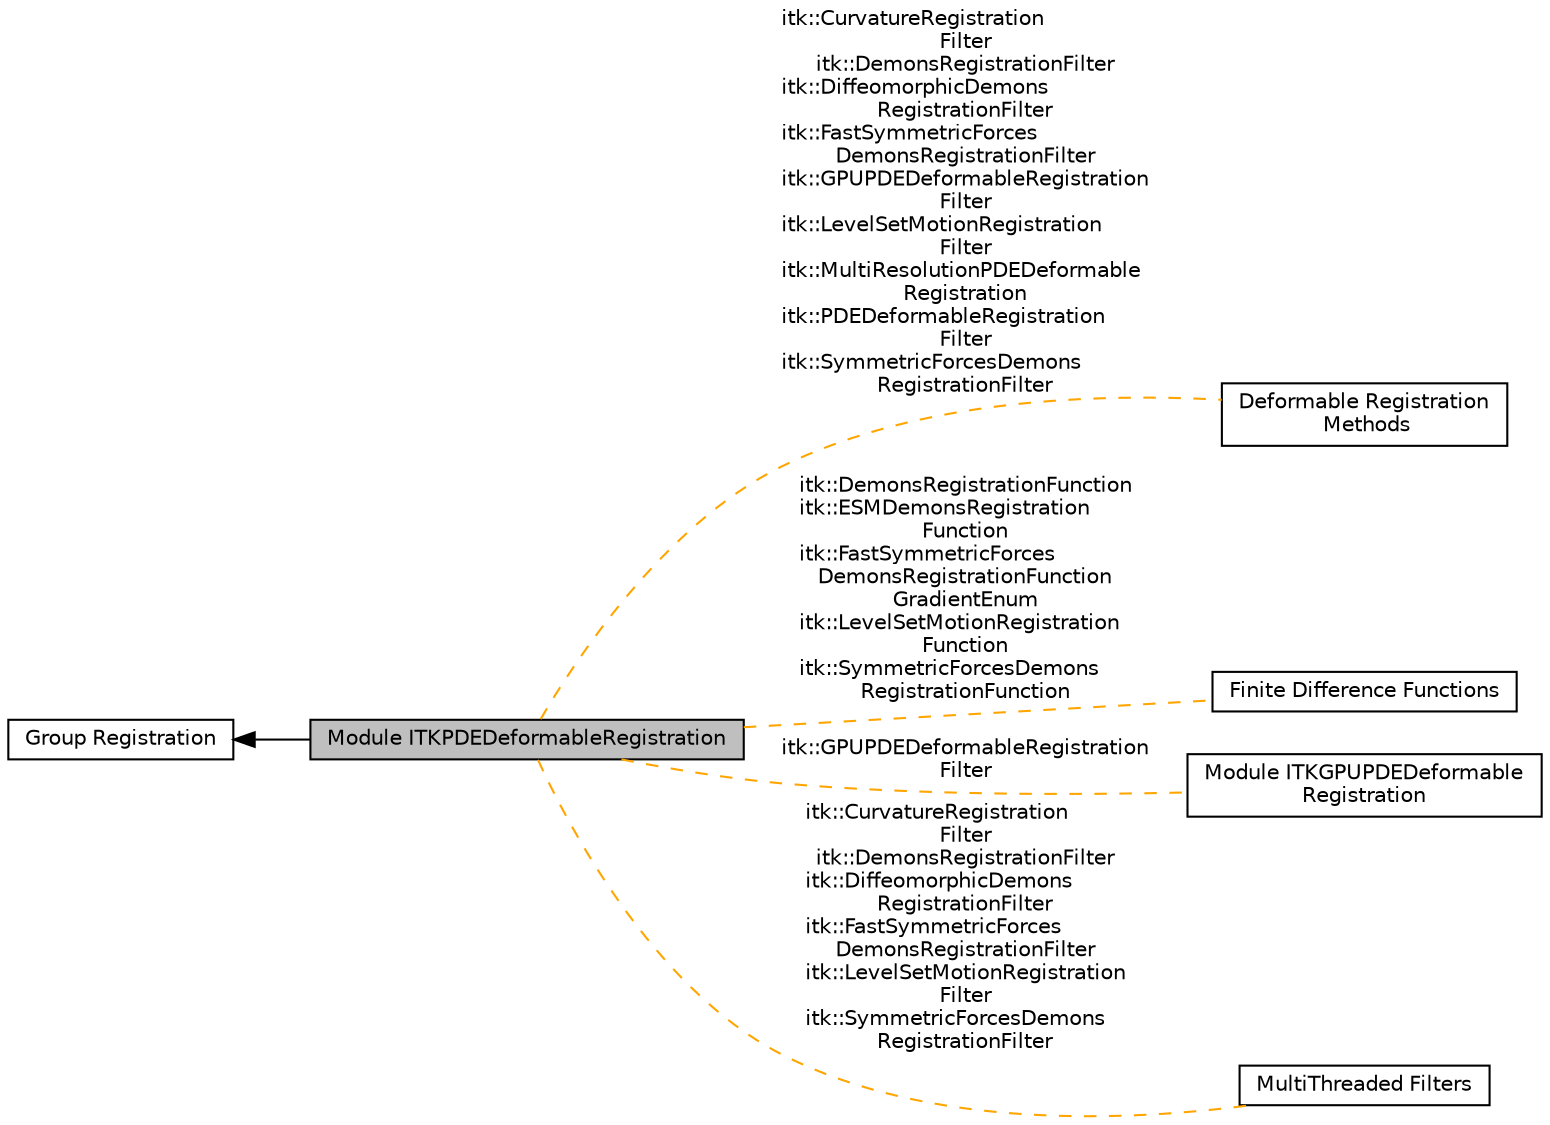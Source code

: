 digraph "Module ITKPDEDeformableRegistration"
{
  edge [fontname="Helvetica",fontsize="10",labelfontname="Helvetica",labelfontsize="10"];
  node [fontname="Helvetica",fontsize="10",shape=box];
  rankdir=LR;
  Node3 [label="Deformable Registration\l Methods",height=0.2,width=0.4,color="black", fillcolor="white", style="filled",URL="$group__DeformableImageRegistration.html",tooltip=" "];
  Node5 [label="Finite Difference Functions",height=0.2,width=0.4,color="black", fillcolor="white", style="filled",URL="$group__FiniteDifferenceFunctions.html",tooltip=" "];
  Node2 [label="Group Registration",height=0.2,width=0.4,color="black", fillcolor="white", style="filled",URL="$group__Group-Registration.html",tooltip=" "];
  Node6 [label="Module ITKGPUPDEDeformable\lRegistration",height=0.2,width=0.4,color="black", fillcolor="white", style="filled",URL="$group__ITKGPUPDEDeformableRegistration.html",tooltip=" "];
  Node1 [label="Module ITKPDEDeformableRegistration",height=0.2,width=0.4,color="black", fillcolor="grey75", style="filled", fontcolor="black",tooltip=" "];
  Node4 [label="MultiThreaded Filters",height=0.2,width=0.4,color="black", fillcolor="white", style="filled",URL="$group__MultiThreaded.html",tooltip=" "];
  Node2->Node1 [shape=plaintext, dir="back", style="solid"];
  Node1->Node3 [shape=plaintext, label="itk::CurvatureRegistration\lFilter\nitk::DemonsRegistrationFilter\nitk::DiffeomorphicDemons\lRegistrationFilter\nitk::FastSymmetricForces\lDemonsRegistrationFilter\nitk::GPUPDEDeformableRegistration\lFilter\nitk::LevelSetMotionRegistration\lFilter\nitk::MultiResolutionPDEDeformable\lRegistration\nitk::PDEDeformableRegistration\lFilter\nitk::SymmetricForcesDemons\lRegistrationFilter", color="orange", dir="none", style="dashed"];
  Node1->Node4 [shape=plaintext, label="itk::CurvatureRegistration\lFilter\nitk::DemonsRegistrationFilter\nitk::DiffeomorphicDemons\lRegistrationFilter\nitk::FastSymmetricForces\lDemonsRegistrationFilter\nitk::LevelSetMotionRegistration\lFilter\nitk::SymmetricForcesDemons\lRegistrationFilter", color="orange", dir="none", style="dashed"];
  Node1->Node5 [shape=plaintext, label="itk::DemonsRegistrationFunction\nitk::ESMDemonsRegistration\lFunction\nitk::FastSymmetricForces\lDemonsRegistrationFunction\nGradientEnum\nitk::LevelSetMotionRegistration\lFunction\nitk::SymmetricForcesDemons\lRegistrationFunction", color="orange", dir="none", style="dashed"];
  Node1->Node6 [shape=plaintext, label="itk::GPUPDEDeformableRegistration\lFilter", color="orange", dir="none", style="dashed"];
}
